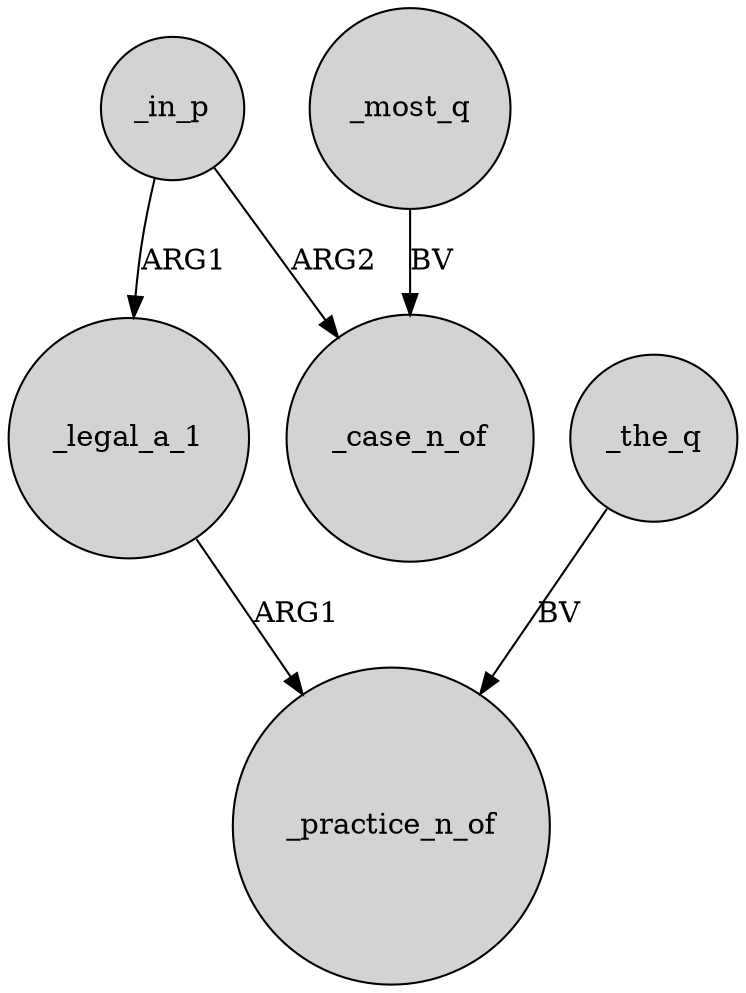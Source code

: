 digraph {
	node [shape=circle style=filled]
	_in_p -> _legal_a_1 [label=ARG1]
	_most_q -> _case_n_of [label=BV]
	_the_q -> _practice_n_of [label=BV]
	_legal_a_1 -> _practice_n_of [label=ARG1]
	_in_p -> _case_n_of [label=ARG2]
}
